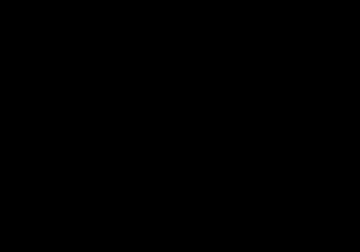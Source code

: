 #!/usr/bin/gnuplot -persist

expander_file="./harvester_data/expander_k3.00000_l1.0.dat"
shrinker_file="./harvester_data/shrinker_k3.00000_l1.0.dat"

b1=0.573141

set terminal postscript eps color enhanced font 20 solid
set output "graphics/glueing.eps"

set ytics (0, '{/Symbol p}/2' pi/2,  '{/Symbol p}' pi, 'b_1+{/Symbol p}/2' b1+pi/2)
set grid

set xrange [:10]
set yrange [0:pi]
set xlabel 'y'

set key spacing 5.

plot expander_file u 1:(pi/2-$2) w l t 'Expander ({/Symbol p} - F_A_1)',\
     shrinker_file index 0 w l t 'Shrinker (f_1)',\
     b1+pi/2 t ''
